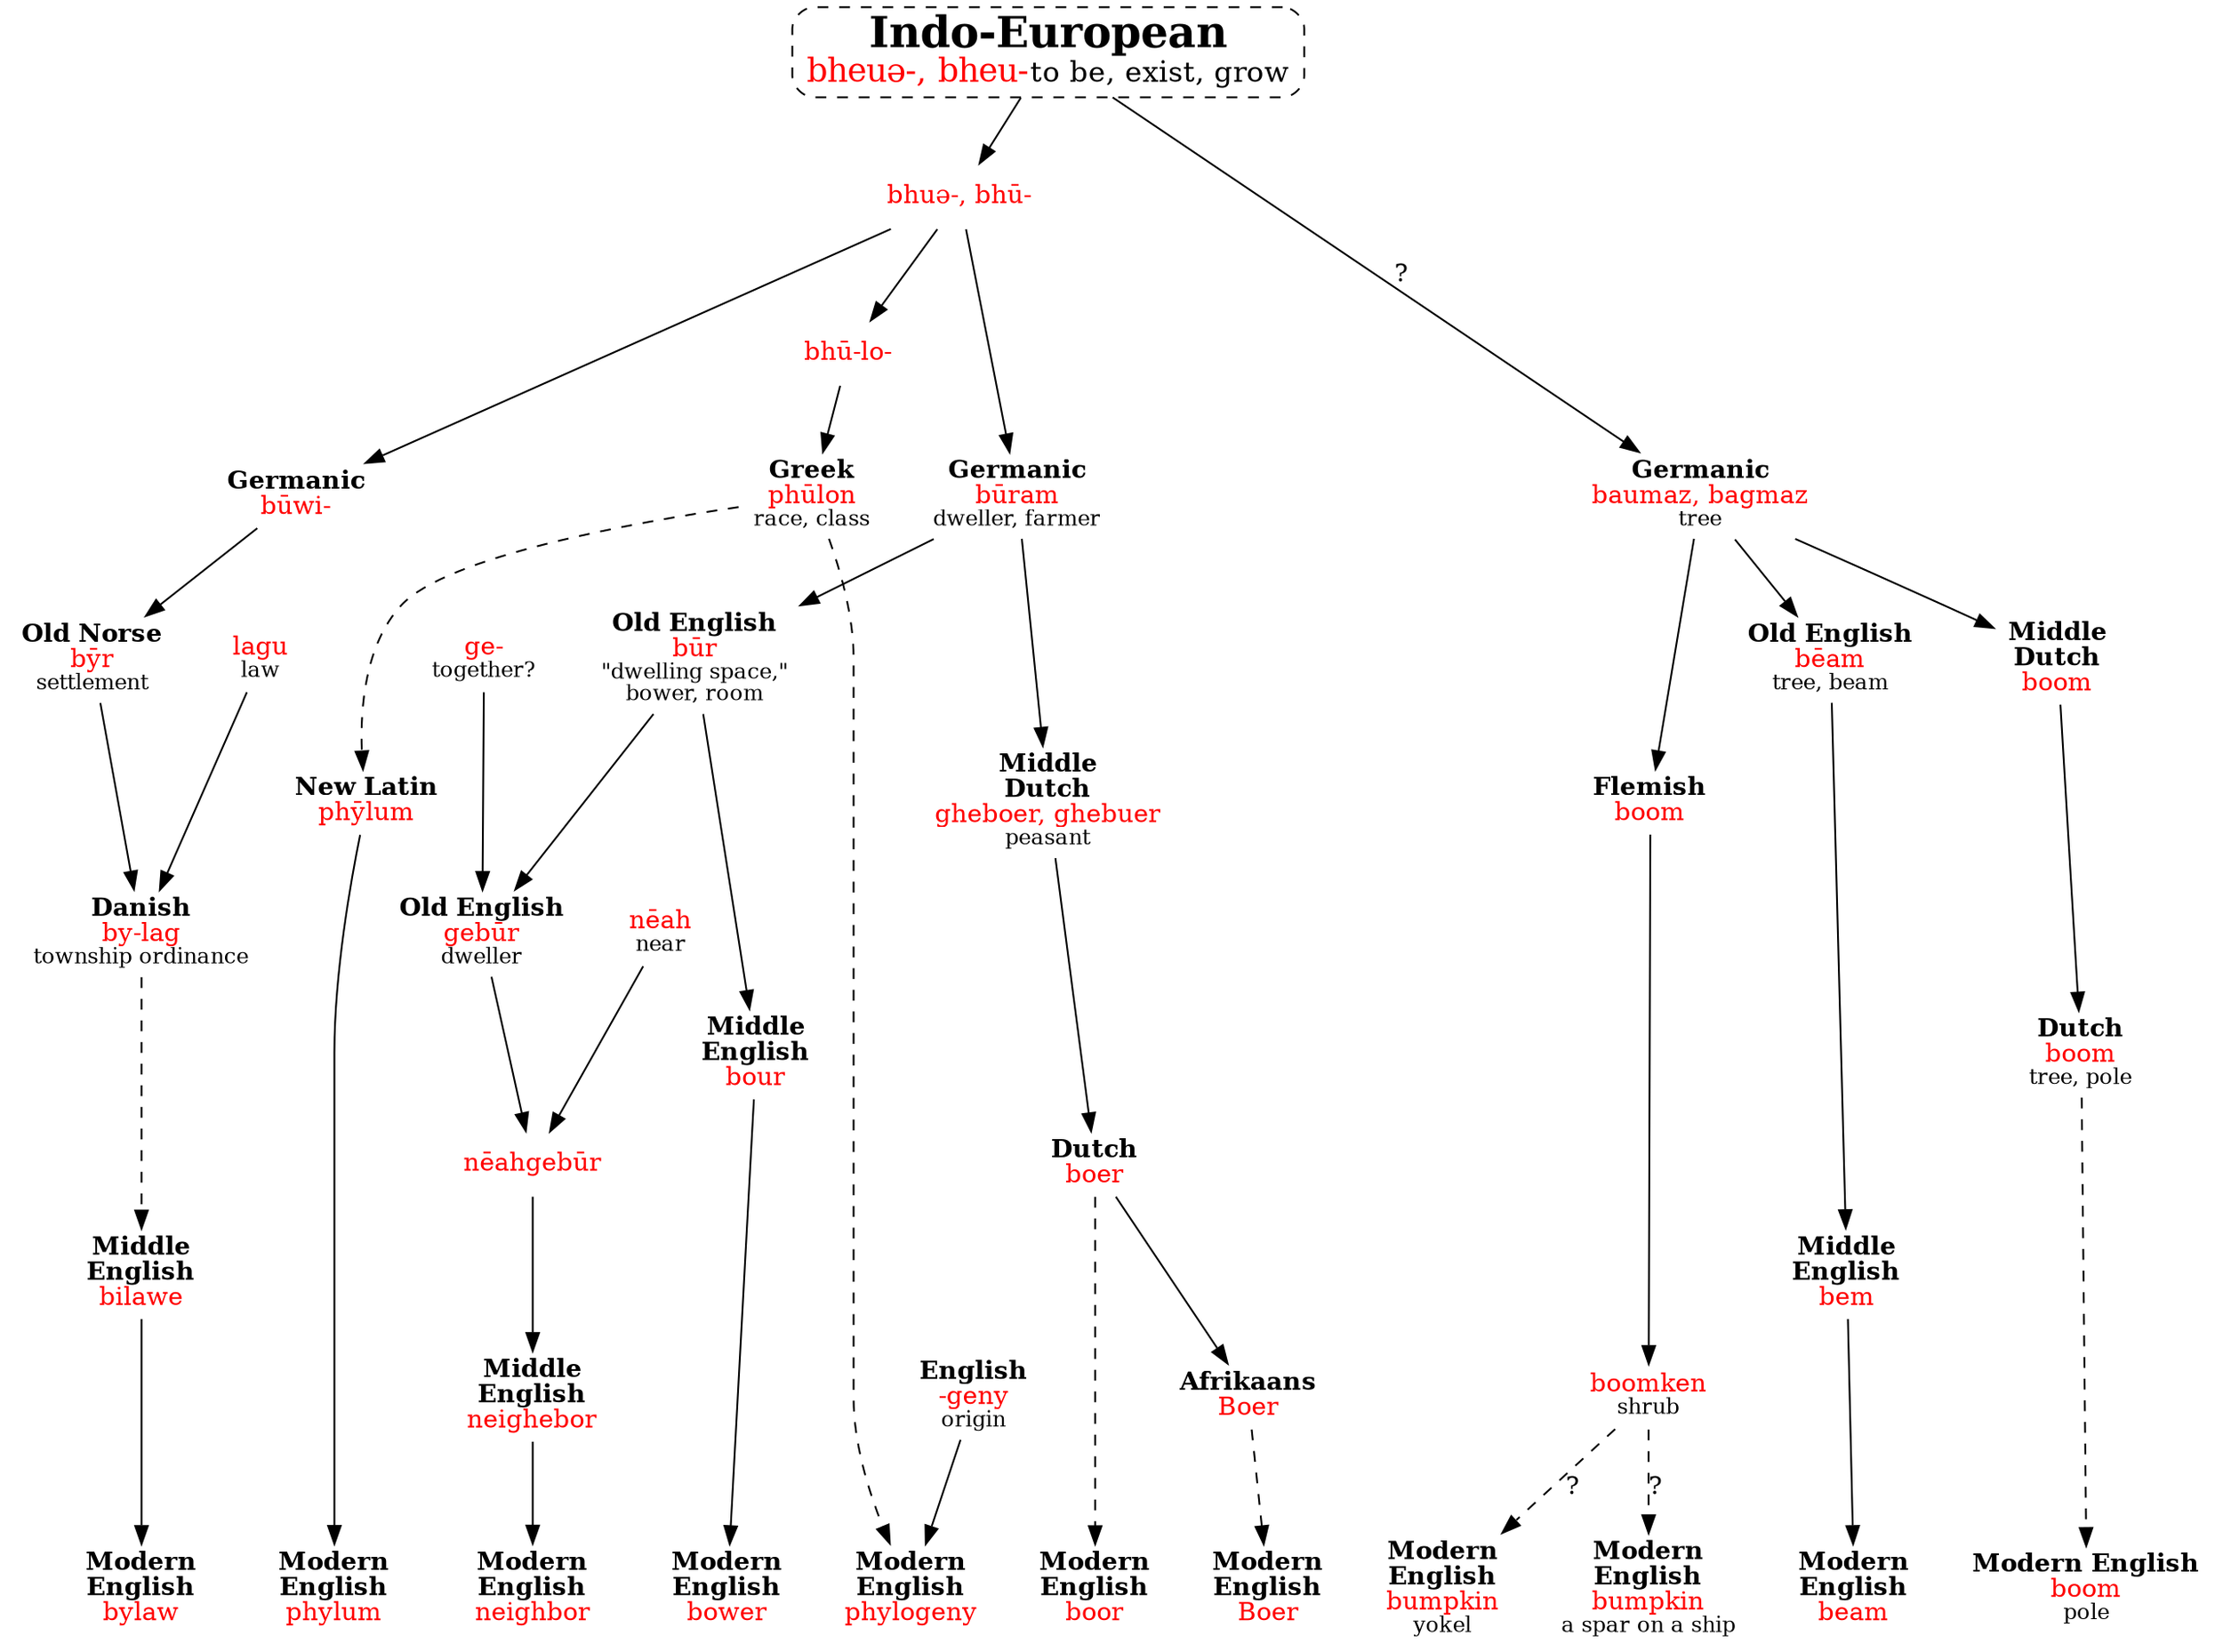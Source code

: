 strict digraph {
node [shape=plaintext]
bheu [label=<<font point-size="24"><b>Indo-European</b></font><br/><font point-size="18" color="red">bheuə-, bheu-</font><font point-size="16">to be, exist, grow</font>> shape=box style="dashed,rounded" URL="bheu-grow0.svg" tooltip=""]
bheu -> bhue
/* bhue- */
bhue [label=<<font color="red">bhuə-, bhū-</font>>]
bhue -> { buramGm buwiGm bhulo } // omitted: byer
buramGm [label=<<b>Germanic</b><br/><font color="red">būram</font><br/><font point-size="12">dweller, farmer</font>>]
buramGm -> { burOE gheboerMD }
/* bower, neighbor */
burOE [label=<<b>Old English</b><br/><font color="red">būr</font><br/><font point-size="12">"dwelling space,"<br/>bower, room</font>>]
{ geOE burOE } -> geburOE
geOE [label=<<font color="red">ge-</font><br/><font point-size="12">together?</font>>] // see kom-
burOE -> bourME
bourME [label=<<b>Middle<br/>English</b><br/><font color="red">bour</font>>]
bourME -> bower
bower [label=<<b>Modern<br/>English</b><br/><font color="red">bower</font>>]
geburOE [label=<<b>Old English</b><br/><font color="red">gebūr</font><br/><font point-size="12">dweller</font>>]
{ neahOE geburOE } -> neahgeburOE
neahOE [label=<<font color="red">nēah</font><br/><font point-size="12">near</font>>]
neahgeburOE [label=<<font color="red">nēahgebūr</font>>]
neahgeburOE -> neigheborME
neigheborME [label=<<b>Middle<br/>English</b><br/><font color="red">neighebor</font>>]
neigheborME -> neighbor
neighbor [label=<<b>Modern<br/>English</b><br/><font color="red">neighbor</font>>]
/* boor, Boer */
gheboerMD [label=<<b>Middle<br/>Dutch</b><br/><font color="red">gheboer, ghebuer</font><br/><font point-size="12">peasant</font>>]
gheboerMD -> boerD
boerD [label=<<b>Dutch</b><br/><font color="red">boer</font>>]
boerD -> boor [style=dashed]
boor [label=<<b>Modern<br/>English</b><br/><font color="red">boor</font>>]
boerD -> boerA
boerA [label=<<b>Afrikaans</b><br/><font color="red">Boer</font>>]
boerA -> boerE [style=dashed]
boerE [label=<<b>Modern<br/>English</b><br/><font color="red">Boer</font>>]
/* bylaw */
buwiGm [label=<<b>Germanic</b><br/><font color="red">būwi-</font>>]
buwiGm -> byrON
byrON [label=<<b>Old Norse</b><br/><font color="red">bȳr</font><br/><font point-size="12">settlement</font>>]
{ byrON laguON } -> bylagD
laguON [label=<<font color="red">lagu</font><br/><font point-size="12">law</font>>]
bylagD [label=<<b>Danish</b><br/><font color="red">by-lag</font><br/><font point-size="12">township ordinance</font>>]
bylagD -> bilaweME [style=dashed]  // not the exact root
bilaweME [label=<<b>Middle<br/>English</b><br/><font color="red">bilawe</font>>]
bilaweME -> bylaw
bylaw [label=<<b>Modern<br/>English</b><br/><font color="red">bylaw</font>>]
/* phylum, phylogeny omitted: phyletic, phyle */
bhulo [label=<<font color="red">bhū-lo-</font>>]
bhulo -> phulonG
phulonG [label=<<b>Greek</b><br/><font color="red">phūlon</font><br/><font point-size="12">race, class</font>>]
phulonG -> { phylumNL phylogeny } [style=dashed]
phylumNL [label=<<b>New Latin</b><br/><font color="red">phȳlum</font>>]
phylumNL -> phylum [stlye=dashed]
phylum [label=<<b>Modern<br/>English</b><br/><font color="red">phylum</font>>]
genyE -> phylogeny
genyE [label=<<b>English</b><br/><font color="red">-geny</font><br/><font point-size="12">origin</font>>]
phylogeny [label=<<b>Modern<br/>English</b><br/><font color="red">phylogeny</font>>]
/* Gm baumaz/bagmaz */
bheu -> baumazGm [label="?"]
baumazGm [label=<<b>Germanic</b><br/><font color="red">baumaz, bagmaz</font><br/><font point-size="12">tree</font>>]
baumazGm -> { beamOE boomMD boomFl }
/* beam */
beamOE [label=<<b>Old English</b><br/><font color="red">bēam</font><br/><font point-size="12">tree, beam</font>>]
beamOE -> bemME
bemME [label=<<b>Middle<br/>English</b><br/><font color="red">bem</font>>]
bemME -> beam
beam [label=<<b>Modern<br/>English</b><br/><font color="red">beam</font>>]
/* boom */
boomMD [label=<<b>Middle<br/>Dutch</b><br/><font color="red">boom</font>>]
boomMD -> boomD
boomD [label=<<b>Dutch</b><br/><font color="red">boom</font><br/><font point-size="12">tree, pole</font>>]
boomD -> boom [style=dashed]
boom [label=<<b>Modern English</b><br/><font color="red">boom</font><br/><font point-size="12">pole</font>>]
/* bumpkin */
boomFl [label=<<b>Flemish</b><br/><font color="red">boom</font>>]
boomFl -> boomkenFl
boomkenFl [label=<<font color="red">boomken</font><br/><font point-size="12">shrub</font>>]
boomkenFl -> { bumpkin1 bumpkin2 } [style=dashed label="?"]
bumpkin1 [label=<<b>Modern<br/>English</b><br/><font color="red">bumpkin</font><br/><font point-size="12">yokel</font>>]
bumpkin2 [label=<<b>Modern<br/>English</b><br/><font color="red">bumpkin</font><br/><font point-size="12">a spar on a ship</font>>]
{ rank=same bower neighbor boor boerE bylaw phylum phylogeny beam boom bumpkin1 bumpkin2 }
{ rank=same phulonG buramGm buwiGm baumazGm }

}
